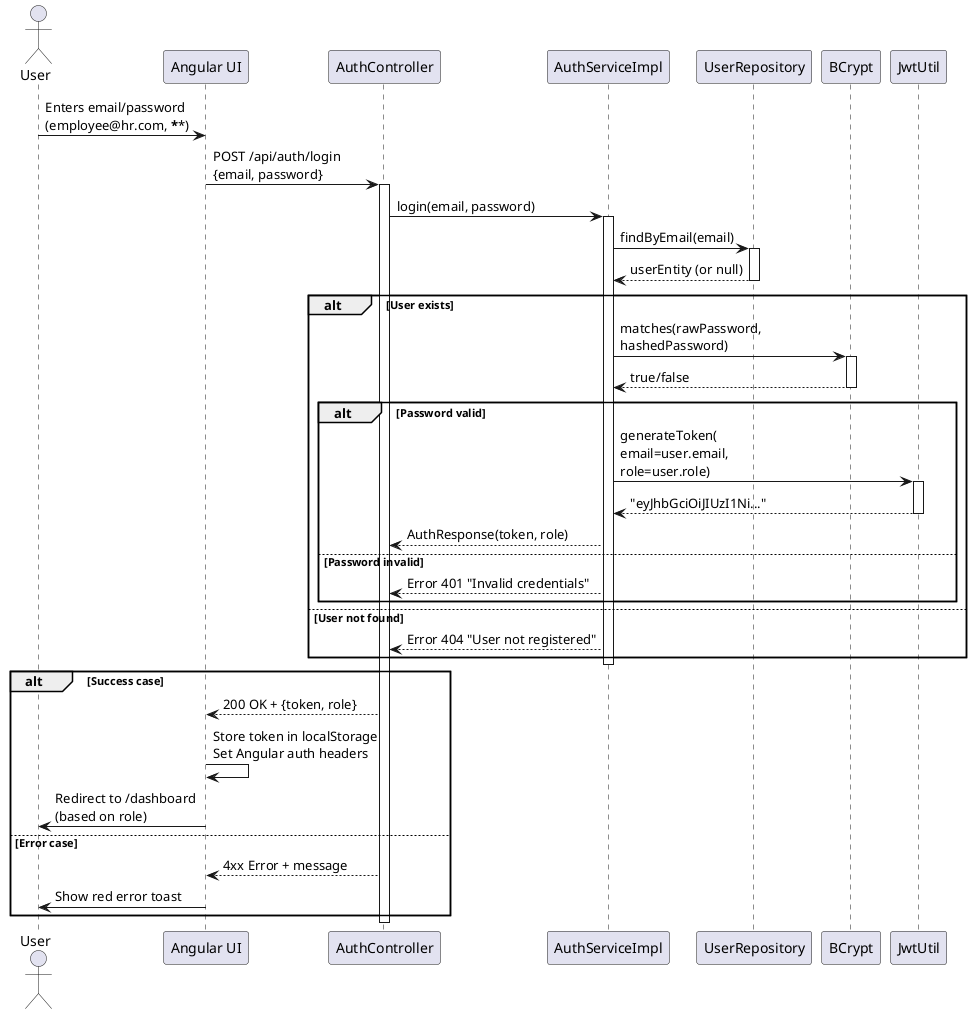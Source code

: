 @startuml
actor User
participant "Angular UI" as UI
participant "AuthController" as Controller
participant "AuthServiceImpl" as Service
participant "UserRepository" as Repository
participant "BCrypt" as BCrypt
participant "JwtUtil" as JWT

User -> UI: Enters email/password\n(employee@hr.com, ******)
UI -> Controller: POST /api/auth/login\n{email, password}
activate Controller

Controller -> Service: login(email, password)
activate Service

Service -> Repository: findByEmail(email)
activate Repository

Repository --> Service: userEntity (or null)
deactivate Repository

alt User exists
  Service -> BCrypt: matches(rawPassword,\nhashedPassword)
  activate BCrypt
  BCrypt --> Service: true/false
  deactivate BCrypt

  alt Password valid
    Service -> JWT: generateToken(\nemail=user.email,\nrole=user.role)
    activate JWT
    JWT --> Service: "eyJhbGciOiJIUzI1Ni..."
    deactivate JWT

    Service --> Controller: AuthResponse(token, role)
  else Password invalid
    Service --> Controller: Error 401 "Invalid credentials"
  end
else User not found
  Service --> Controller: Error 404 "User not registered"
end

deactivate Service

alt Success case
  Controller --> UI: 200 OK + {token, role}
  UI -> UI: Store token in localStorage\nSet Angular auth headers
  UI -> User: Redirect to /dashboard\n(based on role)
else Error case
  Controller --> UI: 4xx Error + message
  UI -> User: Show red error toast
end

deactivate Controller
@enduml